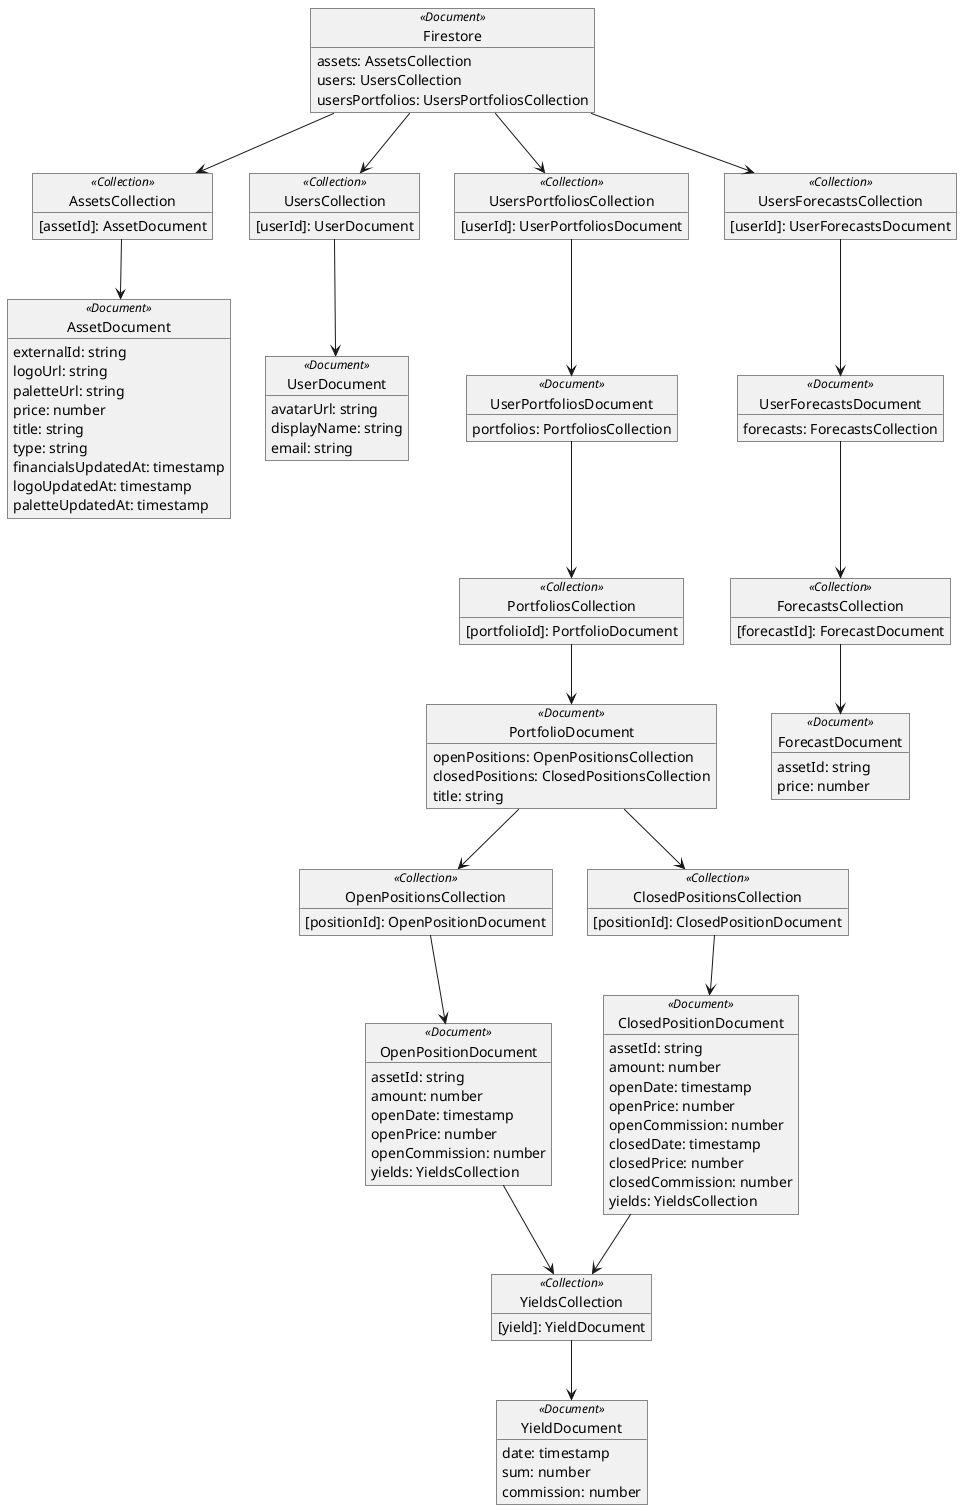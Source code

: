 @startuml

object Firestore <<Document>> {
    assets: AssetsCollection
    users: UsersCollection
    usersPortfolios: UsersPortfoliosCollection
}

object AssetsCollection <<Collection>> {
    [assetId]: AssetDocument
}

object AssetDocument <<Document>> {
    externalId: string
    logoUrl: string
    paletteUrl: string
    price: number
    title: string
    type: string
    financialsUpdatedAt: timestamp
    logoUpdatedAt: timestamp
    paletteUpdatedAt: timestamp
}

object UsersCollection <<Collection>> {
    [userId]: UserDocument
}

object UserDocument <<Document>> {
    avatarUrl: string
    displayName: string
    email: string
}

object UsersPortfoliosCollection <<Collection>> {
    [userId]: UserPortfoliosDocument
}

object UserPortfoliosDocument <<Document>> {
    portfolios: PortfoliosCollection
}

object PortfoliosCollection <<Collection>> {
    [portfolioId]: PortfolioDocument
}

object PortfolioDocument <<Document>> {
    openPositions: OpenPositionsCollection
    closedPositions: ClosedPositionsCollection
    title: string
}

object OpenPositionsCollection <<Collection>> {
    [positionId]: OpenPositionDocument
}

object OpenPositionDocument <<Document>> {
    assetId: string
    amount: number
    openDate: timestamp
    openPrice: number
    openCommission: number
    yields: YieldsCollection
}

object ClosedPositionsCollection <<Collection>> {
    [positionId]: ClosedPositionDocument
}

object ClosedPositionDocument <<Document>> {
    assetId: string
    amount: number
    openDate: timestamp
    openPrice: number
    openCommission: number
    closedDate: timestamp
    closedPrice: number
    closedCommission: number
    yields: YieldsCollection
}

object YieldsCollection <<Collection>> {
    [yield]: YieldDocument
}

object YieldDocument <<Document>> {
    date: timestamp
    sum: number
    commission: number
}

object UsersForecastsCollection <<Collection>> {
    [userId]: UserForecastsDocument
}

object UserForecastsDocument <<Document>> {
    forecasts: ForecastsCollection
}

object ForecastsCollection <<Collection>> {
    [forecastId]: ForecastDocument
}

object ForecastDocument <<Document>> {
    assetId: string
    price: number
}

Firestore --> AssetsCollection
AssetsCollection --> AssetDocument

Firestore --> UsersCollection
UsersCollection --> UserDocument

Firestore --> UsersPortfoliosCollection
UsersPortfoliosCollection --> UserPortfoliosDocument
UserPortfoliosDocument --> PortfoliosCollection
PortfoliosCollection --> PortfolioDocument
PortfolioDocument --> OpenPositionsCollection
OpenPositionsCollection --> OpenPositionDocument
PortfolioDocument --> ClosedPositionsCollection
ClosedPositionsCollection --> ClosedPositionDocument
OpenPositionDocument --> YieldsCollection
ClosedPositionDocument --> YieldsCollection
YieldsCollection --> YieldDocument

Firestore --> UsersForecastsCollection
UsersForecastsCollection --> UserForecastsDocument
UserForecastsDocument --> ForecastsCollection
ForecastsCollection --> ForecastDocument

@enduml

